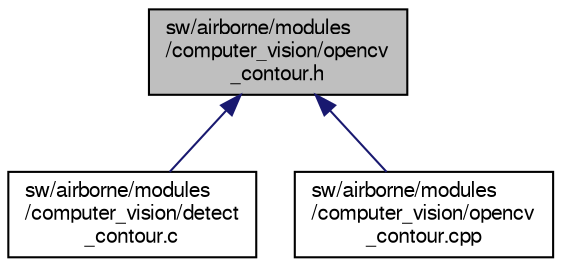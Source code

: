 digraph "sw/airborne/modules/computer_vision/opencv_contour.h"
{
  edge [fontname="FreeSans",fontsize="10",labelfontname="FreeSans",labelfontsize="10"];
  node [fontname="FreeSans",fontsize="10",shape=record];
  Node1 [label="sw/airborne/modules\l/computer_vision/opencv\l_contour.h",height=0.2,width=0.4,color="black", fillcolor="grey75", style="filled", fontcolor="black"];
  Node1 -> Node2 [dir="back",color="midnightblue",fontsize="10",style="solid",fontname="FreeSans"];
  Node2 [label="sw/airborne/modules\l/computer_vision/detect\l_contour.c",height=0.2,width=0.4,color="black", fillcolor="white", style="filled",URL="$detect__contour_8c.html"];
  Node1 -> Node3 [dir="back",color="midnightblue",fontsize="10",style="solid",fontname="FreeSans"];
  Node3 [label="sw/airborne/modules\l/computer_vision/opencv\l_contour.cpp",height=0.2,width=0.4,color="black", fillcolor="white", style="filled",URL="$opencv__contour_8cpp.html"];
}
